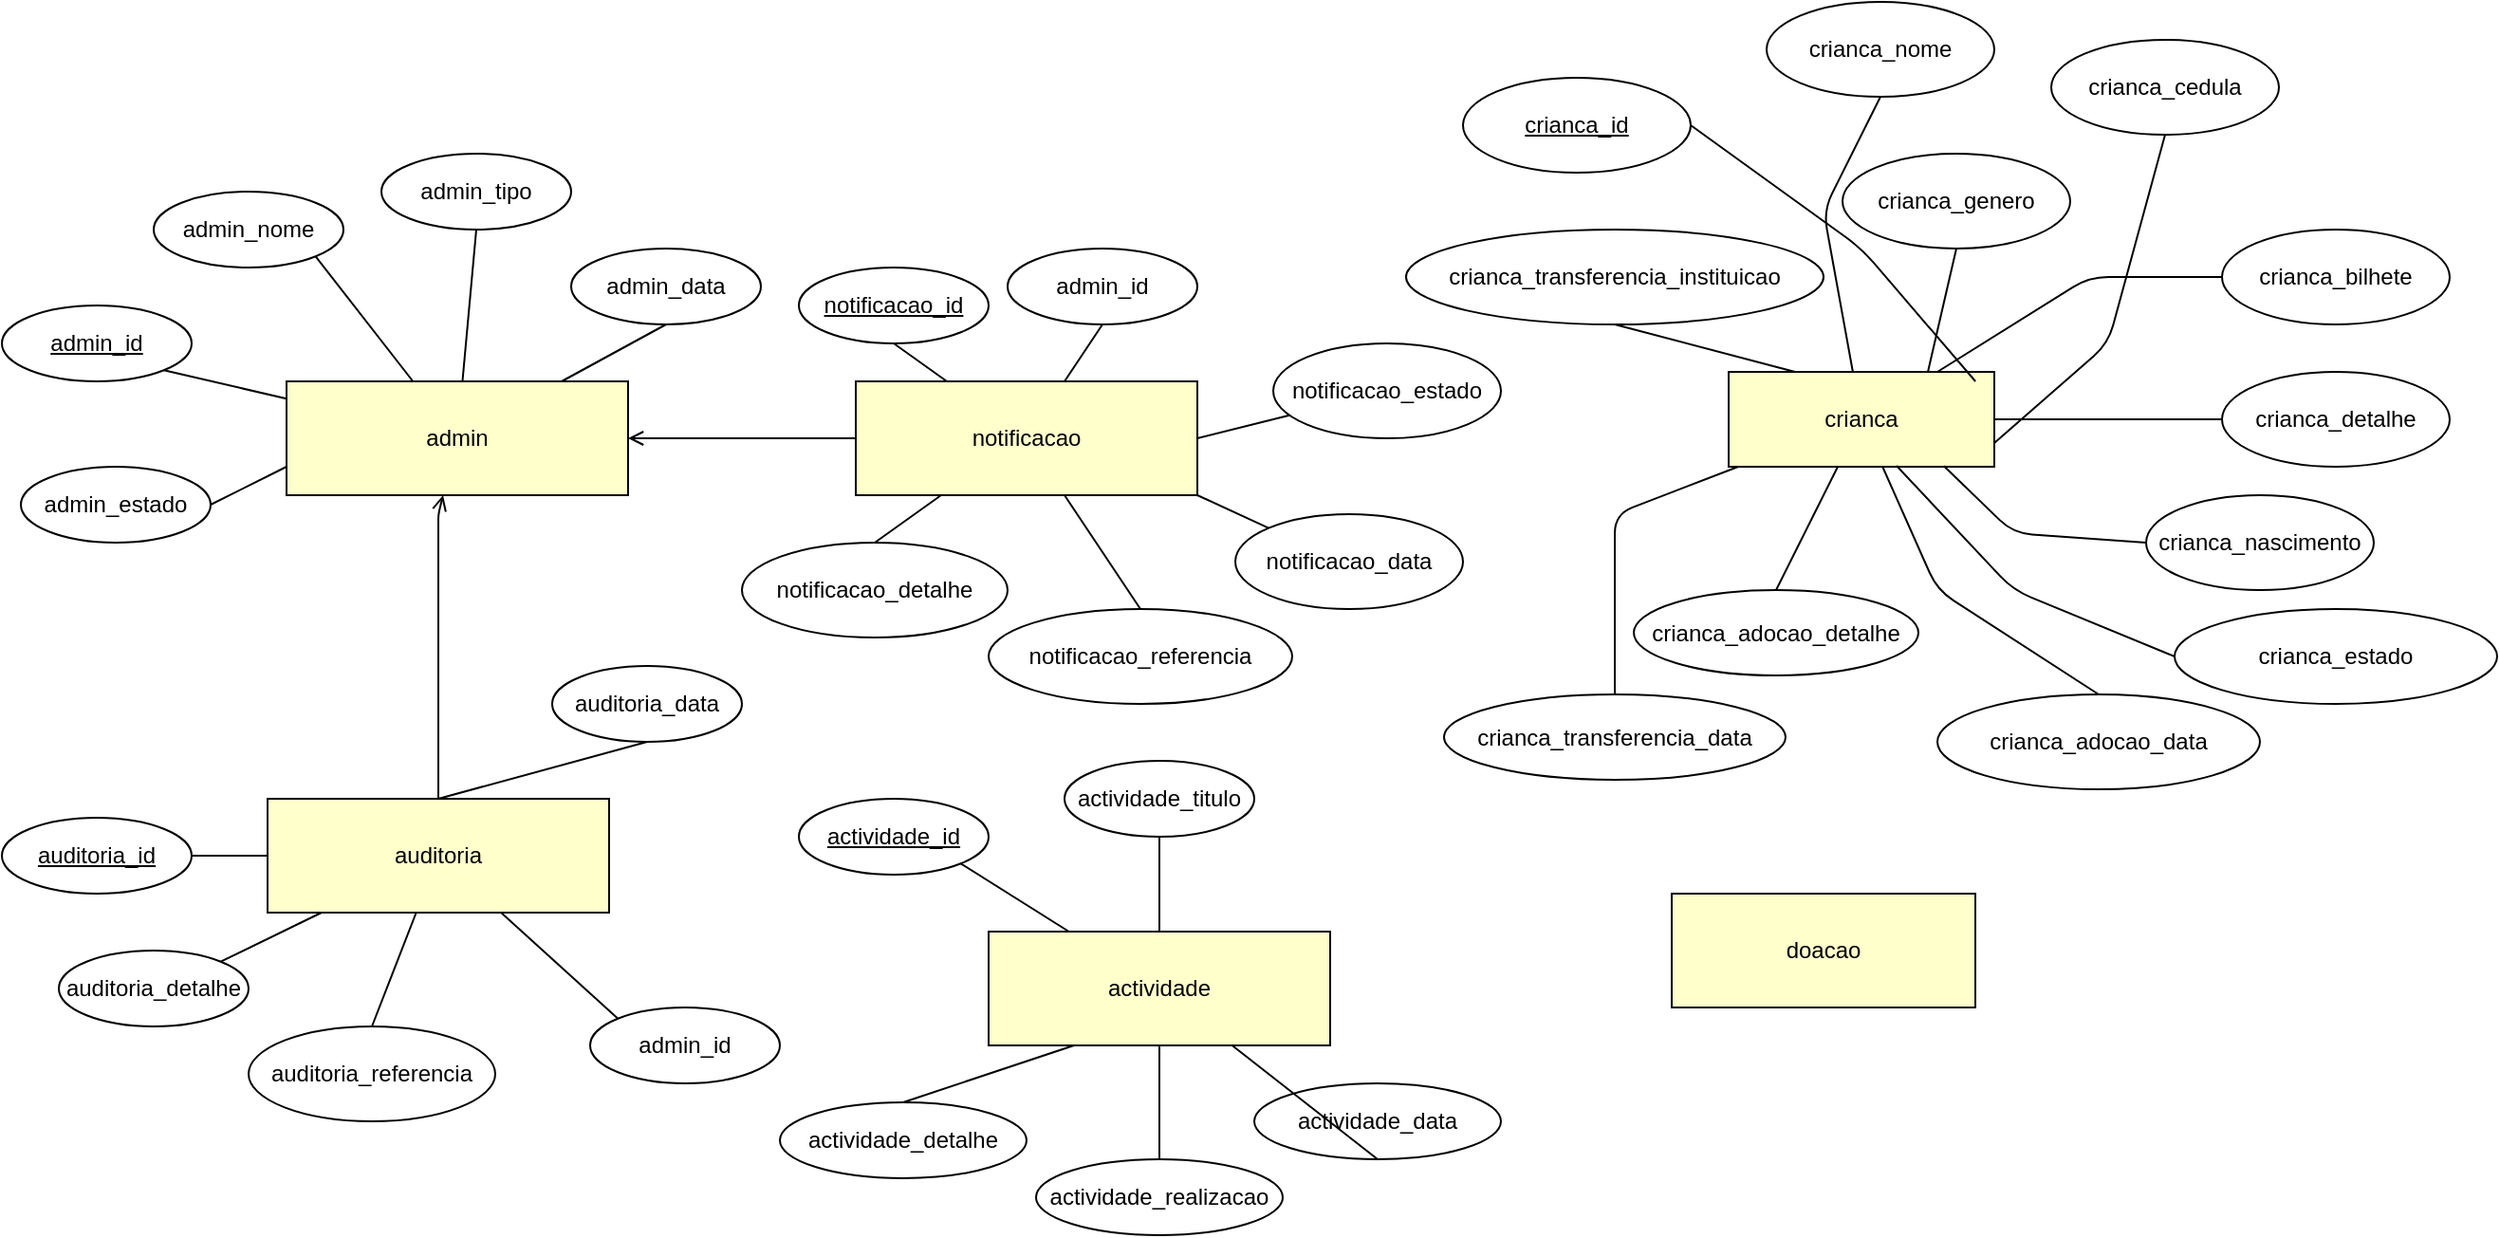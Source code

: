<mxfile>
    <diagram id="eQL3tQOYKJF1unt5fRr6" name="Page-1">
        <mxGraphModel dx="2925" dy="1300" grid="1" gridSize="10" guides="1" tooltips="1" connect="1" arrows="1" fold="1" page="1" pageScale="1" pageWidth="850" pageHeight="1100" background="none" math="0" shadow="0">
            <root>
                <mxCell id="0"/>
                <mxCell id="1" parent="0"/>
                <mxCell id="146" value="admin" style="rounded=0;whiteSpace=wrap;html=1;strokeColor=#000000;fontColor=#000000;fillColor=#FFFFCC;" vertex="1" parent="1">
                    <mxGeometry x="70" y="320" width="180" height="60" as="geometry"/>
                </mxCell>
                <mxCell id="189" style="edgeStyle=none;html=1;exitX=1;exitY=0.5;exitDx=0;exitDy=0;fontColor=#000000;endArrow=none;endFill=0;strokeColor=#000000;" edge="1" parent="1" source="149" target="188">
                    <mxGeometry relative="1" as="geometry"/>
                </mxCell>
                <mxCell id="191" style="edgeStyle=none;html=1;exitX=1;exitY=1;exitDx=0;exitDy=0;entryX=0;entryY=0;entryDx=0;entryDy=0;fontColor=#000000;endArrow=none;endFill=0;strokeColor=#000000;" edge="1" parent="1" source="149" target="190">
                    <mxGeometry relative="1" as="geometry"/>
                </mxCell>
                <mxCell id="202" style="edgeStyle=none;html=1;exitX=0;exitY=0.5;exitDx=0;exitDy=0;fontColor=#000000;endArrow=open;endFill=0;strokeColor=#000000;" edge="1" parent="1" source="149" target="146">
                    <mxGeometry relative="1" as="geometry"/>
                </mxCell>
                <mxCell id="149" value="notificacao" style="rounded=0;whiteSpace=wrap;html=1;strokeColor=#000000;fontColor=#000000;fillColor=#FFFFCC;" vertex="1" parent="1">
                    <mxGeometry x="370" y="320" width="180" height="60" as="geometry"/>
                </mxCell>
                <mxCell id="203" style="edgeStyle=none;html=1;exitX=0.5;exitY=0;exitDx=0;exitDy=0;fontColor=#000000;endArrow=open;endFill=0;strokeColor=#000000;" edge="1" parent="1" source="150" target="146">
                    <mxGeometry relative="1" as="geometry">
                        <Array as="points">
                            <mxPoint x="150" y="400"/>
                            <mxPoint x="150" y="390"/>
                        </Array>
                    </mxGeometry>
                </mxCell>
                <mxCell id="150" value="auditoria&lt;span style=&quot;color: rgba(0, 0, 0, 0); font-family: monospace; font-size: 0px; text-align: start;&quot;&gt;%3CmxGraphModel%3E%3Croot%3E%3CmxCell%20id%3D%220%22%2F%3E%3CmxCell%20id%3D%221%22%20parent%3D%220%22%2F%3E%3CmxCell%20id%3D%222%22%20value%3D%22notificacao%22%20style%3D%22rounded%3D0%3BwhiteSpace%3Dwrap%3Bhtml%3D1%3BstrokeColor%3D%23F0F0F0%3BfontColor%3D%23000000%3BfillColor%3D%23FFFFCC%3B%22%20vertex%3D%221%22%20parent%3D%221%22%3E%3CmxGeometry%20x%3D%22230%22%20y%3D%22200%22%20width%3D%22180%22%20height%3D%2260%22%20as%3D%22geometry%22%2F%3E%3C%2FmxCell%3E%3C%2Froot%3E%3C%2FmxGraphModel%3E&lt;/span&gt;" style="rounded=0;whiteSpace=wrap;html=1;strokeColor=#000000;fontColor=#000000;fillColor=#FFFFCC;" vertex="1" parent="1">
                    <mxGeometry x="60" y="540" width="180" height="60" as="geometry"/>
                </mxCell>
                <mxCell id="151" value="actividade" style="rounded=0;whiteSpace=wrap;html=1;strokeColor=#000000;fontColor=#000000;fillColor=#FFFFCC;" vertex="1" parent="1">
                    <mxGeometry x="440" y="610" width="180" height="60" as="geometry"/>
                </mxCell>
                <mxCell id="152" value="crianca" style="rounded=0;whiteSpace=wrap;html=1;strokeColor=#000000;fontColor=#000000;fillColor=#FFFFCC;" vertex="1" parent="1">
                    <mxGeometry x="830" y="315" width="140" height="50" as="geometry"/>
                </mxCell>
                <mxCell id="153" value="doacao" style="rounded=0;whiteSpace=wrap;html=1;strokeColor=#000000;fontColor=#000000;fillColor=#FFFFCC;" vertex="1" parent="1">
                    <mxGeometry x="800" y="590" width="160" height="60" as="geometry"/>
                </mxCell>
                <mxCell id="166" style="edgeStyle=none;html=1;exitX=1;exitY=1;exitDx=0;exitDy=0;fontColor=#000000;endArrow=none;endFill=0;strokeColor=#000000;" edge="1" parent="1" source="160" target="146">
                    <mxGeometry relative="1" as="geometry"/>
                </mxCell>
                <mxCell id="160" value="&lt;u&gt;admin_id&lt;/u&gt;" style="ellipse;whiteSpace=wrap;html=1;strokeColor=#000000;fontColor=#000000;fillColor=none;" vertex="1" parent="1">
                    <mxGeometry x="-80" y="280" width="100" height="40" as="geometry"/>
                </mxCell>
                <mxCell id="167" style="edgeStyle=none;html=1;exitX=1;exitY=1;exitDx=0;exitDy=0;fontColor=#000000;endArrow=none;endFill=0;strokeColor=#000000;" edge="1" parent="1" source="161" target="146">
                    <mxGeometry relative="1" as="geometry"/>
                </mxCell>
                <mxCell id="161" value="admin_nome" style="ellipse;whiteSpace=wrap;html=1;strokeColor=#000000;fontColor=#000000;fillColor=none;" vertex="1" parent="1">
                    <mxGeometry y="220" width="100" height="40" as="geometry"/>
                </mxCell>
                <mxCell id="168" style="edgeStyle=none;html=1;exitX=0.5;exitY=1;exitDx=0;exitDy=0;fontColor=#000000;endArrow=none;endFill=0;strokeColor=#000000;" edge="1" parent="1" source="162" target="146">
                    <mxGeometry relative="1" as="geometry"/>
                </mxCell>
                <mxCell id="162" value="admin_tipo" style="ellipse;whiteSpace=wrap;html=1;strokeColor=#000000;fontColor=#000000;fillColor=none;" vertex="1" parent="1">
                    <mxGeometry x="120" y="200" width="100" height="40" as="geometry"/>
                </mxCell>
                <mxCell id="165" style="edgeStyle=none;html=1;exitX=1;exitY=0.5;exitDx=0;exitDy=0;entryX=0;entryY=0.75;entryDx=0;entryDy=0;fontColor=#000000;endArrow=none;endFill=0;strokeColor=#000000;" edge="1" parent="1" source="163" target="146">
                    <mxGeometry relative="1" as="geometry"/>
                </mxCell>
                <mxCell id="163" value="admin_estado" style="ellipse;whiteSpace=wrap;html=1;strokeColor=#000000;fontColor=#000000;fillColor=none;" vertex="1" parent="1">
                    <mxGeometry x="-70" y="365" width="100" height="40" as="geometry"/>
                </mxCell>
                <mxCell id="169" style="edgeStyle=none;html=1;exitX=0.5;exitY=1;exitDx=0;exitDy=0;fontColor=#000000;endArrow=none;endFill=0;strokeColor=#000000;" edge="1" parent="1" source="164" target="146">
                    <mxGeometry relative="1" as="geometry"/>
                </mxCell>
                <mxCell id="164" value="admin_data" style="ellipse;whiteSpace=wrap;html=1;strokeColor=#000000;fontColor=#000000;fillColor=none;" vertex="1" parent="1">
                    <mxGeometry x="220" y="250" width="100" height="40" as="geometry"/>
                </mxCell>
                <mxCell id="175" style="edgeStyle=none;html=1;exitX=1;exitY=0.5;exitDx=0;exitDy=0;fontColor=#000000;endArrow=none;endFill=0;strokeColor=#000000;" edge="1" parent="1" source="170" target="150">
                    <mxGeometry relative="1" as="geometry"/>
                </mxCell>
                <mxCell id="170" value="&lt;u&gt;auditoria_id&lt;/u&gt;" style="ellipse;whiteSpace=wrap;html=1;strokeColor=#000000;fontColor=#000000;fillColor=none;" vertex="1" parent="1">
                    <mxGeometry x="-80" y="550" width="100" height="40" as="geometry"/>
                </mxCell>
                <mxCell id="178" style="edgeStyle=none;html=1;exitX=0;exitY=0;exitDx=0;exitDy=0;fontColor=#000000;endArrow=none;endFill=0;strokeColor=#000000;" edge="1" parent="1" source="171" target="150">
                    <mxGeometry relative="1" as="geometry"/>
                </mxCell>
                <mxCell id="171" value="admin_id" style="ellipse;whiteSpace=wrap;html=1;strokeColor=#000000;fontColor=#000000;fillColor=none;" vertex="1" parent="1">
                    <mxGeometry x="230" y="650" width="100" height="40" as="geometry"/>
                </mxCell>
                <mxCell id="176" style="edgeStyle=none;html=1;exitX=1;exitY=0;exitDx=0;exitDy=0;fontColor=#000000;endArrow=none;endFill=0;strokeColor=#000000;" edge="1" parent="1" source="172" target="150">
                    <mxGeometry relative="1" as="geometry"/>
                </mxCell>
                <mxCell id="172" value="auditoria_detalhe" style="ellipse;whiteSpace=wrap;html=1;strokeColor=#000000;fontColor=#000000;fillColor=none;" vertex="1" parent="1">
                    <mxGeometry x="-50" y="620" width="100" height="40" as="geometry"/>
                </mxCell>
                <mxCell id="177" style="edgeStyle=none;html=1;exitX=0.5;exitY=0;exitDx=0;exitDy=0;fontColor=#000000;endArrow=none;endFill=0;strokeColor=#000000;" edge="1" parent="1" source="173" target="150">
                    <mxGeometry relative="1" as="geometry"/>
                </mxCell>
                <mxCell id="173" value="auditoria_referencia" style="ellipse;whiteSpace=wrap;html=1;strokeColor=#000000;fontColor=#000000;fillColor=none;" vertex="1" parent="1">
                    <mxGeometry x="50" y="660" width="130" height="50" as="geometry"/>
                </mxCell>
                <mxCell id="179" style="edgeStyle=none;html=1;exitX=0.5;exitY=1;exitDx=0;exitDy=0;entryX=0.5;entryY=0;entryDx=0;entryDy=0;fontColor=#000000;endArrow=none;endFill=0;strokeColor=#000000;" edge="1" parent="1" source="174" target="150">
                    <mxGeometry relative="1" as="geometry"/>
                </mxCell>
                <mxCell id="174" value="auditoria_data" style="ellipse;whiteSpace=wrap;html=1;strokeColor=#000000;fontColor=#000000;fillColor=none;" vertex="1" parent="1">
                    <mxGeometry x="210" y="470" width="100" height="40" as="geometry"/>
                </mxCell>
                <mxCell id="186" style="edgeStyle=none;html=1;exitX=0.5;exitY=1;exitDx=0;exitDy=0;fontColor=#000000;endArrow=none;endFill=0;strokeColor=#000000;" edge="1" parent="1" source="180" target="149">
                    <mxGeometry relative="1" as="geometry"/>
                </mxCell>
                <mxCell id="180" value="&lt;u&gt;notificacao_id&lt;/u&gt;" style="ellipse;whiteSpace=wrap;html=1;strokeColor=#000000;fontColor=#000000;fillColor=none;" vertex="1" parent="1">
                    <mxGeometry x="340" y="260" width="100" height="40" as="geometry"/>
                </mxCell>
                <mxCell id="187" style="edgeStyle=none;html=1;exitX=0.5;exitY=1;exitDx=0;exitDy=0;fontColor=#000000;endArrow=none;endFill=0;strokeColor=#000000;" edge="1" parent="1" source="181" target="149">
                    <mxGeometry relative="1" as="geometry"/>
                </mxCell>
                <mxCell id="181" value="admin_id" style="ellipse;whiteSpace=wrap;html=1;strokeColor=#000000;fontColor=#000000;fillColor=none;" vertex="1" parent="1">
                    <mxGeometry x="450" y="250" width="100" height="40" as="geometry"/>
                </mxCell>
                <mxCell id="184" style="edgeStyle=none;html=1;exitX=0.5;exitY=0;exitDx=0;exitDy=0;entryX=0.25;entryY=1;entryDx=0;entryDy=0;fontColor=#000000;endArrow=none;endFill=0;strokeColor=#000000;" edge="1" parent="1" source="182" target="149">
                    <mxGeometry relative="1" as="geometry"/>
                </mxCell>
                <mxCell id="182" value="notificacao_detalhe" style="ellipse;whiteSpace=wrap;html=1;strokeColor=#000000;fontColor=#000000;fillColor=none;" vertex="1" parent="1">
                    <mxGeometry x="310" y="405" width="140" height="50" as="geometry"/>
                </mxCell>
                <mxCell id="185" style="edgeStyle=none;html=1;exitX=0.5;exitY=0;exitDx=0;exitDy=0;fontColor=#000000;endArrow=none;endFill=0;strokeColor=#000000;" edge="1" parent="1" source="183" target="149">
                    <mxGeometry relative="1" as="geometry"/>
                </mxCell>
                <mxCell id="183" value="notificacao_referencia" style="ellipse;whiteSpace=wrap;html=1;strokeColor=#000000;fontColor=#000000;fillColor=none;" vertex="1" parent="1">
                    <mxGeometry x="440" y="440" width="160" height="50" as="geometry"/>
                </mxCell>
                <mxCell id="188" value="notificacao_estado" style="ellipse;whiteSpace=wrap;html=1;strokeColor=#000000;fontColor=#000000;fillColor=none;" vertex="1" parent="1">
                    <mxGeometry x="590" y="300" width="120" height="50" as="geometry"/>
                </mxCell>
                <mxCell id="190" value="notificacao_data" style="ellipse;whiteSpace=wrap;html=1;strokeColor=#000000;fontColor=#000000;fillColor=none;" vertex="1" parent="1">
                    <mxGeometry x="570" y="390" width="120" height="50" as="geometry"/>
                </mxCell>
                <mxCell id="200" style="edgeStyle=none;html=1;exitX=1;exitY=1;exitDx=0;exitDy=0;fontColor=#000000;endArrow=none;endFill=0;strokeColor=#000000;" edge="1" parent="1" source="192" target="151">
                    <mxGeometry relative="1" as="geometry"/>
                </mxCell>
                <mxCell id="192" value="&lt;u&gt;actividade_id&lt;/u&gt;" style="ellipse;whiteSpace=wrap;html=1;strokeColor=#000000;fontColor=#000000;fillColor=none;" vertex="1" parent="1">
                    <mxGeometry x="340" y="540" width="100" height="40" as="geometry"/>
                </mxCell>
                <mxCell id="201" style="edgeStyle=none;html=1;exitX=0.5;exitY=1;exitDx=0;exitDy=0;fontColor=#000000;endArrow=none;endFill=0;strokeColor=#000000;" edge="1" parent="1" source="193" target="151">
                    <mxGeometry relative="1" as="geometry"/>
                </mxCell>
                <mxCell id="193" value="actividade_titulo" style="ellipse;whiteSpace=wrap;html=1;strokeColor=#000000;fontColor=#000000;fillColor=none;" vertex="1" parent="1">
                    <mxGeometry x="480" y="520" width="100" height="40" as="geometry"/>
                </mxCell>
                <mxCell id="199" style="edgeStyle=none;html=1;exitX=0.5;exitY=0;exitDx=0;exitDy=0;entryX=0.25;entryY=1;entryDx=0;entryDy=0;fontColor=#000000;endArrow=none;endFill=0;strokeColor=#000000;" edge="1" parent="1" source="194" target="151">
                    <mxGeometry relative="1" as="geometry"/>
                </mxCell>
                <mxCell id="194" value="actividade_detalhe" style="ellipse;whiteSpace=wrap;html=1;strokeColor=#000000;fontColor=#000000;fillColor=none;" vertex="1" parent="1">
                    <mxGeometry x="330" y="700" width="130" height="40" as="geometry"/>
                </mxCell>
                <mxCell id="198" style="edgeStyle=none;html=1;exitX=0.5;exitY=0;exitDx=0;exitDy=0;entryX=0.5;entryY=1;entryDx=0;entryDy=0;fontColor=#000000;endArrow=none;endFill=0;strokeColor=#000000;" edge="1" parent="1" source="195" target="151">
                    <mxGeometry relative="1" as="geometry"/>
                </mxCell>
                <mxCell id="195" value="actividade_realizacao" style="ellipse;whiteSpace=wrap;html=1;strokeColor=#000000;fontColor=#000000;fillColor=none;" vertex="1" parent="1">
                    <mxGeometry x="465" y="730" width="130" height="40" as="geometry"/>
                </mxCell>
                <mxCell id="197" style="edgeStyle=none;html=1;exitX=0.5;exitY=1;exitDx=0;exitDy=0;fontColor=#000000;endArrow=none;endFill=0;strokeColor=#000000;" edge="1" parent="1" source="196" target="151">
                    <mxGeometry relative="1" as="geometry"/>
                </mxCell>
                <mxCell id="196" value="actividade_data" style="ellipse;whiteSpace=wrap;html=1;strokeColor=#000000;fontColor=#000000;fillColor=none;" vertex="1" parent="1">
                    <mxGeometry x="580" y="690" width="130" height="40" as="geometry"/>
                </mxCell>
                <mxCell id="215" style="edgeStyle=none;html=1;exitX=1;exitY=0.5;exitDx=0;exitDy=0;entryX=0.929;entryY=0.1;entryDx=0;entryDy=0;entryPerimeter=0;fontColor=#000000;endArrow=none;endFill=0;strokeColor=#000000;" edge="1" parent="1" source="204" target="152">
                    <mxGeometry relative="1" as="geometry">
                        <Array as="points">
                            <mxPoint x="900" y="250"/>
                        </Array>
                    </mxGeometry>
                </mxCell>
                <mxCell id="204" value="&lt;u&gt;crianca_id&lt;/u&gt;" style="ellipse;whiteSpace=wrap;html=1;strokeColor=#000000;fontColor=#000000;fillColor=none;" vertex="1" parent="1">
                    <mxGeometry x="690" y="160" width="120" height="50" as="geometry"/>
                </mxCell>
                <mxCell id="218" style="edgeStyle=none;html=1;exitX=0.5;exitY=1;exitDx=0;exitDy=0;fontColor=#000000;endArrow=none;endFill=0;strokeColor=#000000;" edge="1" parent="1" source="205" target="152">
                    <mxGeometry relative="1" as="geometry">
                        <Array as="points">
                            <mxPoint x="880" y="230"/>
                        </Array>
                    </mxGeometry>
                </mxCell>
                <mxCell id="205" value="crianca_nome" style="ellipse;whiteSpace=wrap;html=1;strokeColor=#000000;fontColor=#000000;fillColor=none;" vertex="1" parent="1">
                    <mxGeometry x="850" y="120" width="120" height="50" as="geometry"/>
                </mxCell>
                <mxCell id="217" style="edgeStyle=none;html=1;exitX=0.5;exitY=1;exitDx=0;exitDy=0;entryX=0.75;entryY=0;entryDx=0;entryDy=0;fontColor=#000000;endArrow=none;endFill=0;strokeColor=#000000;" edge="1" parent="1" source="206" target="152">
                    <mxGeometry relative="1" as="geometry"/>
                </mxCell>
                <mxCell id="206" value="crianca_genero" style="ellipse;whiteSpace=wrap;html=1;strokeColor=#000000;fontColor=#000000;fillColor=none;" vertex="1" parent="1">
                    <mxGeometry x="890" y="200" width="120" height="50" as="geometry"/>
                </mxCell>
                <mxCell id="219" style="edgeStyle=none;html=1;exitX=0.5;exitY=1;exitDx=0;exitDy=0;entryX=1;entryY=0.75;entryDx=0;entryDy=0;fontColor=#000000;endArrow=none;endFill=0;strokeColor=#000000;" edge="1" parent="1" source="207" target="152">
                    <mxGeometry relative="1" as="geometry">
                        <Array as="points">
                            <mxPoint x="1030" y="300"/>
                        </Array>
                    </mxGeometry>
                </mxCell>
                <mxCell id="207" value="crianca_cedula" style="ellipse;whiteSpace=wrap;html=1;strokeColor=#000000;fontColor=#000000;fillColor=none;" vertex="1" parent="1">
                    <mxGeometry x="1000" y="140" width="120" height="50" as="geometry"/>
                </mxCell>
                <mxCell id="220" style="edgeStyle=none;html=1;exitX=0;exitY=0.5;exitDx=0;exitDy=0;fontColor=#000000;endArrow=none;endFill=0;strokeColor=#000000;" edge="1" parent="1" source="208" target="152">
                    <mxGeometry relative="1" as="geometry">
                        <Array as="points">
                            <mxPoint x="1020" y="265"/>
                        </Array>
                    </mxGeometry>
                </mxCell>
                <mxCell id="208" value="crianca_bilhete" style="ellipse;whiteSpace=wrap;html=1;strokeColor=#000000;fontColor=#000000;fillColor=none;" vertex="1" parent="1">
                    <mxGeometry x="1090" y="240" width="120" height="50" as="geometry"/>
                </mxCell>
                <mxCell id="221" style="edgeStyle=none;html=1;exitX=0;exitY=0.5;exitDx=0;exitDy=0;fontColor=#000000;endArrow=none;endFill=0;strokeColor=#000000;" edge="1" parent="1" source="209" target="152">
                    <mxGeometry relative="1" as="geometry"/>
                </mxCell>
                <mxCell id="209" value="crianca_detalhe" style="ellipse;whiteSpace=wrap;html=1;strokeColor=#000000;fontColor=#000000;fillColor=none;" vertex="1" parent="1">
                    <mxGeometry x="1090" y="315" width="120" height="50" as="geometry"/>
                </mxCell>
                <mxCell id="222" style="edgeStyle=none;html=1;exitX=0;exitY=0.5;exitDx=0;exitDy=0;entryX=0.81;entryY=0.992;entryDx=0;entryDy=0;entryPerimeter=0;fontColor=#000000;endArrow=none;endFill=0;strokeColor=#000000;" edge="1" parent="1" source="210" target="152">
                    <mxGeometry relative="1" as="geometry">
                        <Array as="points">
                            <mxPoint x="980" y="400"/>
                        </Array>
                    </mxGeometry>
                </mxCell>
                <mxCell id="210" value="crianca_nascimento" style="ellipse;whiteSpace=wrap;html=1;strokeColor=#000000;fontColor=#000000;fillColor=none;" vertex="1" parent="1">
                    <mxGeometry x="1050" y="380" width="120" height="50" as="geometry"/>
                </mxCell>
                <mxCell id="227" style="edgeStyle=none;html=1;exitX=0.5;exitY=0;exitDx=0;exitDy=0;fontColor=#000000;endArrow=none;endFill=0;strokeColor=#000000;" edge="1" parent="1" source="211" target="152">
                    <mxGeometry relative="1" as="geometry">
                        <Array as="points">
                            <mxPoint x="940" y="430"/>
                        </Array>
                    </mxGeometry>
                </mxCell>
                <mxCell id="211" value="crianca_adocao_data" style="ellipse;whiteSpace=wrap;html=1;strokeColor=#000000;fontColor=#000000;fillColor=none;" vertex="1" parent="1">
                    <mxGeometry x="940" y="485" width="170" height="50" as="geometry"/>
                </mxCell>
                <mxCell id="216" style="edgeStyle=none;html=1;exitX=0.5;exitY=1;exitDx=0;exitDy=0;entryX=0.25;entryY=0;entryDx=0;entryDy=0;fontColor=#000000;endArrow=none;endFill=0;strokeColor=#000000;" edge="1" parent="1" source="212" target="152">
                    <mxGeometry relative="1" as="geometry"/>
                </mxCell>
                <mxCell id="212" value="crianca_transferencia_instituicao" style="ellipse;whiteSpace=wrap;html=1;strokeColor=#000000;fontColor=#000000;fillColor=none;" vertex="1" parent="1">
                    <mxGeometry x="660" y="240" width="220" height="50" as="geometry"/>
                </mxCell>
                <mxCell id="223" style="edgeStyle=none;html=1;exitX=0.5;exitY=0;exitDx=0;exitDy=0;fontColor=#000000;endArrow=none;endFill=0;strokeColor=#000000;" edge="1" parent="1" source="213" target="152">
                    <mxGeometry relative="1" as="geometry"/>
                </mxCell>
                <mxCell id="213" value="crianca_adocao_detalhe" style="ellipse;whiteSpace=wrap;html=1;strokeColor=#000000;fontColor=#000000;fillColor=none;" vertex="1" parent="1">
                    <mxGeometry x="780" y="430" width="150" height="45" as="geometry"/>
                </mxCell>
                <mxCell id="224" style="edgeStyle=none;html=1;exitX=0.5;exitY=0;exitDx=0;exitDy=0;fontColor=#000000;endArrow=none;endFill=0;strokeColor=#000000;" edge="1" parent="1" source="214" target="152">
                    <mxGeometry relative="1" as="geometry">
                        <Array as="points">
                            <mxPoint x="770" y="390"/>
                        </Array>
                    </mxGeometry>
                </mxCell>
                <mxCell id="214" value="crianca_transferencia_data" style="ellipse;whiteSpace=wrap;html=1;strokeColor=#000000;fontColor=#000000;fillColor=none;" vertex="1" parent="1">
                    <mxGeometry x="680" y="485" width="180" height="45" as="geometry"/>
                </mxCell>
                <mxCell id="226" style="edgeStyle=none;html=1;exitX=0;exitY=0.5;exitDx=0;exitDy=0;entryX=0.632;entryY=0.99;entryDx=0;entryDy=0;entryPerimeter=0;fontColor=#000000;endArrow=none;endFill=0;strokeColor=#000000;" edge="1" parent="1" source="225" target="152">
                    <mxGeometry relative="1" as="geometry">
                        <Array as="points">
                            <mxPoint x="980" y="430"/>
                        </Array>
                    </mxGeometry>
                </mxCell>
                <mxCell id="225" value="crianca_estado" style="ellipse;whiteSpace=wrap;html=1;strokeColor=#000000;fontColor=#000000;fillColor=none;" vertex="1" parent="1">
                    <mxGeometry x="1065" y="440" width="170" height="50" as="geometry"/>
                </mxCell>
            </root>
        </mxGraphModel>
    </diagram>
</mxfile>